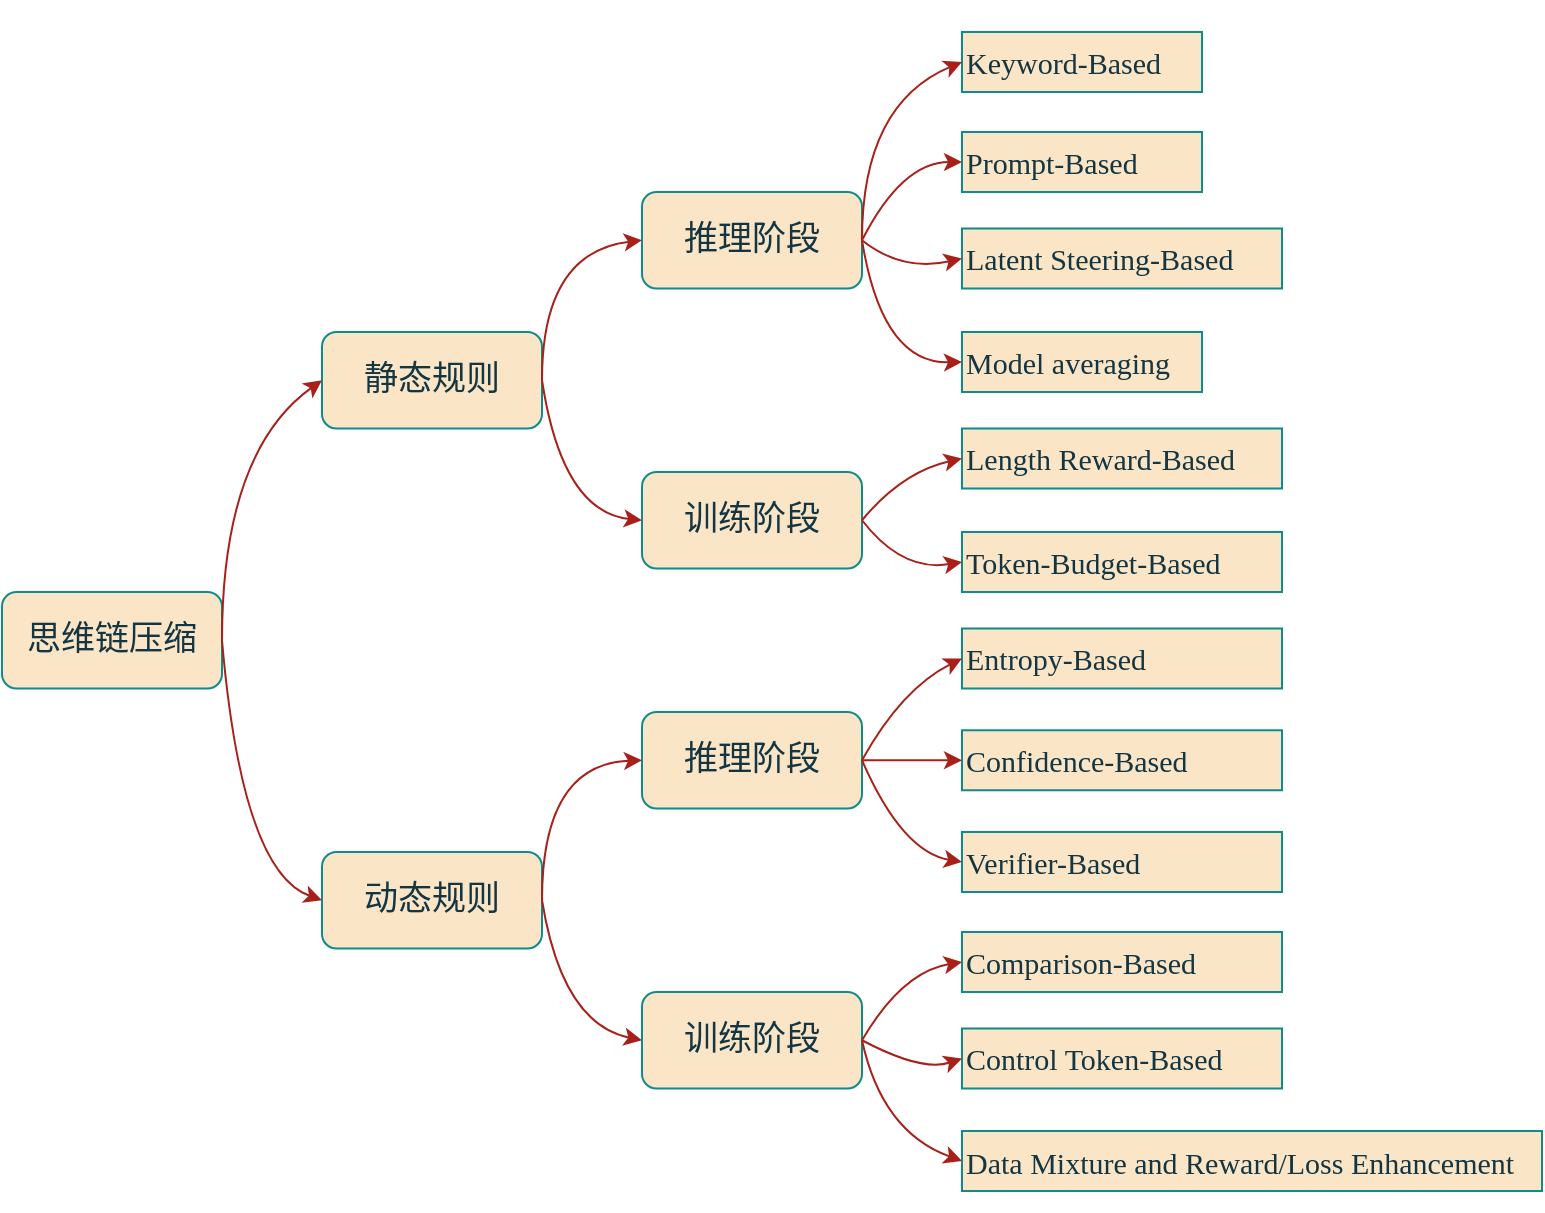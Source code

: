 <mxfile version="28.2.7">
  <diagram name="第 1 页" id="tXLQk9LSS77p4pK74QhN">
    <mxGraphModel dx="1034" dy="588" grid="1" gridSize="10" guides="1" tooltips="1" connect="1" arrows="1" fold="1" page="1" pageScale="1" pageWidth="827" pageHeight="1169" math="0" shadow="0">
      <root>
        <mxCell id="0" />
        <mxCell id="1" parent="0" />
        <mxCell id="ufLeqFj3SaRQAWVy4F6e-2" value="&lt;font style=&quot;font-size: 17px;&quot;&gt;&lt;span style=&quot;text-wrap-mode: nowrap;&quot;&gt;思维链压缩&lt;/span&gt;&lt;/font&gt;" style="rounded=1;whiteSpace=wrap;html=1;fillColor=#FAE5C7;strokeColor=#0F8B8D;fontFamily=Kaiti;labelBackgroundColor=none;fontColor=#143642;" vertex="1" parent="1">
          <mxGeometry x="80.0" y="300" width="110" height="48.25" as="geometry" />
        </mxCell>
        <mxCell id="ufLeqFj3SaRQAWVy4F6e-3" value="&lt;span style=&quot;font-size: 17px; text-wrap-mode: nowrap;&quot;&gt;静态规则&lt;/span&gt;" style="rounded=1;whiteSpace=wrap;html=1;fillColor=#FAE5C7;strokeColor=#0F8B8D;fontFamily=Kaiti;labelBackgroundColor=none;fontColor=#143642;" vertex="1" parent="1">
          <mxGeometry x="240" y="170" width="110" height="48.25" as="geometry" />
        </mxCell>
        <mxCell id="ufLeqFj3SaRQAWVy4F6e-4" value="&lt;span style=&quot;font-size: 17px; text-wrap-mode: nowrap;&quot;&gt;动态规则&lt;/span&gt;" style="rounded=1;whiteSpace=wrap;html=1;fillColor=#FAE5C7;strokeColor=#0F8B8D;fontFamily=Kaiti;labelBackgroundColor=none;fontColor=#143642;" vertex="1" parent="1">
          <mxGeometry x="240" y="430" width="110" height="48.25" as="geometry" />
        </mxCell>
        <mxCell id="ufLeqFj3SaRQAWVy4F6e-5" value="&lt;span style=&quot;font-size: 17px; text-wrap-mode: nowrap;&quot;&gt;推理阶段&lt;/span&gt;" style="rounded=1;whiteSpace=wrap;html=1;fillColor=#FAE5C7;strokeColor=#0F8B8D;fontFamily=Kaiti;labelBackgroundColor=none;fontColor=#143642;" vertex="1" parent="1">
          <mxGeometry x="400" y="100" width="110" height="48.25" as="geometry" />
        </mxCell>
        <mxCell id="ufLeqFj3SaRQAWVy4F6e-6" value="&lt;span style=&quot;font-size: 17px; text-wrap-mode: nowrap;&quot;&gt;训练阶段&lt;/span&gt;" style="rounded=1;whiteSpace=wrap;html=1;fillColor=#FAE5C7;strokeColor=#0F8B8D;fontFamily=Kaiti;labelBackgroundColor=none;fontColor=#143642;" vertex="1" parent="1">
          <mxGeometry x="400" y="240" width="110" height="48.25" as="geometry" />
        </mxCell>
        <mxCell id="ufLeqFj3SaRQAWVy4F6e-7" value="&lt;span style=&quot;font-size: 17px; text-wrap-mode: nowrap;&quot;&gt;推理阶段&lt;/span&gt;" style="rounded=1;whiteSpace=wrap;html=1;fillColor=#FAE5C7;strokeColor=#0F8B8D;fontFamily=Kaiti;labelBackgroundColor=none;fontColor=#143642;" vertex="1" parent="1">
          <mxGeometry x="400" y="360" width="110" height="48.25" as="geometry" />
        </mxCell>
        <mxCell id="ufLeqFj3SaRQAWVy4F6e-8" value="&lt;span style=&quot;font-size: 17px; text-wrap-mode: nowrap;&quot;&gt;训练阶段&lt;/span&gt;" style="rounded=1;whiteSpace=wrap;html=1;fillColor=#FAE5C7;strokeColor=#0F8B8D;fontFamily=Kaiti;labelBackgroundColor=none;fontColor=#143642;" vertex="1" parent="1">
          <mxGeometry x="400" y="500" width="110" height="48.25" as="geometry" />
        </mxCell>
        <mxCell id="ufLeqFj3SaRQAWVy4F6e-10" value="" style="curved=1;endArrow=classic;html=1;rounded=0;exitX=1;exitY=0.5;exitDx=0;exitDy=0;entryX=0;entryY=0.5;entryDx=0;entryDy=0;labelBackgroundColor=none;strokeColor=#A8201A;fontColor=default;" edge="1" parent="1" source="ufLeqFj3SaRQAWVy4F6e-2" target="ufLeqFj3SaRQAWVy4F6e-3">
          <mxGeometry width="50" height="50" relative="1" as="geometry">
            <mxPoint x="190" y="320" as="sourcePoint" />
            <mxPoint x="240" y="270" as="targetPoint" />
            <Array as="points">
              <mxPoint x="190" y="230" />
            </Array>
          </mxGeometry>
        </mxCell>
        <mxCell id="ufLeqFj3SaRQAWVy4F6e-11" value="" style="curved=1;endArrow=classic;html=1;rounded=0;exitX=1;exitY=0.5;exitDx=0;exitDy=0;entryX=0;entryY=0.5;entryDx=0;entryDy=0;labelBackgroundColor=none;strokeColor=#A8201A;fontColor=default;" edge="1" parent="1" source="ufLeqFj3SaRQAWVy4F6e-2" target="ufLeqFj3SaRQAWVy4F6e-4">
          <mxGeometry width="50" height="50" relative="1" as="geometry">
            <mxPoint x="240" y="410" as="sourcePoint" />
            <mxPoint x="290" y="280" as="targetPoint" />
            <Array as="points">
              <mxPoint x="200" y="440" />
            </Array>
          </mxGeometry>
        </mxCell>
        <mxCell id="ufLeqFj3SaRQAWVy4F6e-12" value="" style="curved=1;endArrow=classic;html=1;rounded=0;entryX=0;entryY=0.5;entryDx=0;entryDy=0;exitX=1;exitY=0.5;exitDx=0;exitDy=0;labelBackgroundColor=none;strokeColor=#A8201A;fontColor=default;" edge="1" parent="1" source="ufLeqFj3SaRQAWVy4F6e-3" target="ufLeqFj3SaRQAWVy4F6e-5">
          <mxGeometry width="50" height="50" relative="1" as="geometry">
            <mxPoint x="350" y="190" as="sourcePoint" />
            <mxPoint x="400" y="60" as="targetPoint" />
            <Array as="points">
              <mxPoint x="350" y="130" />
            </Array>
          </mxGeometry>
        </mxCell>
        <mxCell id="ufLeqFj3SaRQAWVy4F6e-13" value="" style="curved=1;endArrow=classic;html=1;rounded=0;entryX=0;entryY=0.5;entryDx=0;entryDy=0;exitX=1;exitY=0.5;exitDx=0;exitDy=0;labelBackgroundColor=none;strokeColor=#A8201A;fontColor=default;" edge="1" parent="1" source="ufLeqFj3SaRQAWVy4F6e-4" target="ufLeqFj3SaRQAWVy4F6e-7">
          <mxGeometry width="50" height="50" relative="1" as="geometry">
            <mxPoint x="350" y="450" as="sourcePoint" />
            <mxPoint x="400" y="380" as="targetPoint" />
            <Array as="points">
              <mxPoint x="350" y="386" />
            </Array>
          </mxGeometry>
        </mxCell>
        <mxCell id="ufLeqFj3SaRQAWVy4F6e-14" value="" style="curved=1;endArrow=classic;html=1;rounded=0;exitX=1;exitY=0.5;exitDx=0;exitDy=0;entryX=0;entryY=0.5;entryDx=0;entryDy=0;labelBackgroundColor=none;strokeColor=#A8201A;fontColor=default;" edge="1" parent="1" source="ufLeqFj3SaRQAWVy4F6e-3" target="ufLeqFj3SaRQAWVy4F6e-6">
          <mxGeometry width="50" height="50" relative="1" as="geometry">
            <mxPoint x="364" y="210" as="sourcePoint" />
            <mxPoint x="414" y="340" as="targetPoint" />
            <Array as="points">
              <mxPoint x="360" y="260" />
            </Array>
          </mxGeometry>
        </mxCell>
        <mxCell id="ufLeqFj3SaRQAWVy4F6e-15" value="" style="curved=1;endArrow=classic;html=1;rounded=0;exitX=1;exitY=0.5;exitDx=0;exitDy=0;entryX=0;entryY=0.5;entryDx=0;entryDy=0;labelBackgroundColor=none;strokeColor=#A8201A;fontColor=default;" edge="1" parent="1" source="ufLeqFj3SaRQAWVy4F6e-4" target="ufLeqFj3SaRQAWVy4F6e-8">
          <mxGeometry width="50" height="50" relative="1" as="geometry">
            <mxPoint x="350" y="450" as="sourcePoint" />
            <mxPoint x="400" y="520" as="targetPoint" />
            <Array as="points">
              <mxPoint x="360" y="516" />
            </Array>
          </mxGeometry>
        </mxCell>
        <mxCell id="ufLeqFj3SaRQAWVy4F6e-19" value="&lt;h4 style=&quot;font-size: 16px;&quot;&gt;&lt;span style=&quot;font-family: 楷体; font-weight: normal;&quot;&gt;&lt;font style=&quot;font-size: 15px;&quot; face=&quot;Times New Roman&quot;&gt;Keyword-Based&lt;/font&gt;&lt;/span&gt;&lt;/h4&gt;" style="text;html=1;whiteSpace=wrap;strokeColor=#0F8B8D;fillColor=#FAE5C7;align=left;verticalAlign=middle;rounded=0;labelBackgroundColor=none;fontColor=#143642;" vertex="1" parent="1">
          <mxGeometry x="560" y="20" width="120" height="30" as="geometry" />
        </mxCell>
        <mxCell id="ufLeqFj3SaRQAWVy4F6e-22" value="&lt;h4 style=&quot;&quot;&gt;&lt;font face=&quot;Times New Roman&quot;&gt;&lt;span style=&quot;font-size: 15px; font-weight: 400;&quot;&gt;Prompt-Based&lt;/span&gt;&lt;/font&gt;&lt;/h4&gt;" style="text;html=1;whiteSpace=wrap;strokeColor=#0F8B8D;fillColor=#FAE5C7;align=left;verticalAlign=middle;rounded=0;labelBackgroundColor=none;fontColor=#143642;" vertex="1" parent="1">
          <mxGeometry x="560" y="70" width="120" height="30" as="geometry" />
        </mxCell>
        <mxCell id="ufLeqFj3SaRQAWVy4F6e-24" value="&lt;h4 style=&quot;&quot;&gt;&lt;font face=&quot;Times New Roman&quot;&gt;&lt;span style=&quot;font-size: 15px; font-weight: 400;&quot;&gt;Latent Steering-Based&lt;/span&gt;&lt;/font&gt;&lt;/h4&gt;" style="text;html=1;whiteSpace=wrap;strokeColor=#0F8B8D;fillColor=#FAE5C7;align=left;verticalAlign=middle;rounded=0;labelBackgroundColor=none;fontColor=#143642;" vertex="1" parent="1">
          <mxGeometry x="560" y="118.25" width="160" height="30" as="geometry" />
        </mxCell>
        <mxCell id="ufLeqFj3SaRQAWVy4F6e-25" value="&lt;h4 style=&quot;&quot;&gt;&lt;font face=&quot;Times New Roman&quot;&gt;&lt;span style=&quot;font-size: 15px; font-weight: 400;&quot;&gt;Model averaging&lt;/span&gt;&lt;/font&gt;&lt;/h4&gt;" style="text;html=1;whiteSpace=wrap;strokeColor=#0F8B8D;fillColor=#FAE5C7;align=left;verticalAlign=middle;rounded=0;labelBackgroundColor=none;fontColor=#143642;" vertex="1" parent="1">
          <mxGeometry x="560" y="170" width="120" height="30" as="geometry" />
        </mxCell>
        <mxCell id="ufLeqFj3SaRQAWVy4F6e-26" value="&lt;h4 style=&quot;&quot;&gt;&lt;font face=&quot;Times New Roman&quot;&gt;&lt;span style=&quot;font-size: 15px; font-weight: 400;&quot;&gt;Length Reward-Based&lt;/span&gt;&lt;/font&gt;&lt;/h4&gt;" style="text;html=1;whiteSpace=wrap;strokeColor=#0F8B8D;fillColor=#FAE5C7;align=left;verticalAlign=middle;rounded=0;labelBackgroundColor=none;fontColor=#143642;" vertex="1" parent="1">
          <mxGeometry x="560" y="218.25" width="160" height="30" as="geometry" />
        </mxCell>
        <mxCell id="ufLeqFj3SaRQAWVy4F6e-27" value="&lt;h4 style=&quot;&quot;&gt;&lt;font face=&quot;Times New Roman&quot;&gt;&lt;span style=&quot;font-size: 15px; font-weight: 400;&quot;&gt;Token-Budget-Based&lt;/span&gt;&lt;/font&gt;&lt;/h4&gt;" style="text;html=1;whiteSpace=wrap;strokeColor=#0F8B8D;fillColor=#FAE5C7;align=left;verticalAlign=middle;rounded=0;labelBackgroundColor=none;fontColor=#143642;" vertex="1" parent="1">
          <mxGeometry x="560" y="270" width="160" height="30" as="geometry" />
        </mxCell>
        <mxCell id="ufLeqFj3SaRQAWVy4F6e-28" value="&lt;h4 style=&quot;&quot;&gt;&lt;font face=&quot;Times New Roman&quot;&gt;&lt;span style=&quot;font-size: 15px; font-weight: 400;&quot;&gt;Entropy-Based&lt;/span&gt;&lt;/font&gt;&lt;/h4&gt;" style="text;html=1;whiteSpace=wrap;strokeColor=#0F8B8D;fillColor=#FAE5C7;align=left;verticalAlign=middle;rounded=0;labelBackgroundColor=none;fontColor=#143642;" vertex="1" parent="1">
          <mxGeometry x="560" y="318.25" width="160" height="30" as="geometry" />
        </mxCell>
        <mxCell id="ufLeqFj3SaRQAWVy4F6e-29" value="&lt;h4 style=&quot;&quot;&gt;&lt;font face=&quot;Times New Roman&quot;&gt;&lt;span style=&quot;font-size: 15px; font-weight: 400;&quot;&gt;Confidence-Based&lt;/span&gt;&lt;/font&gt;&lt;/h4&gt;" style="text;html=1;whiteSpace=wrap;strokeColor=#0F8B8D;fillColor=#FAE5C7;align=left;verticalAlign=middle;rounded=0;labelBackgroundColor=none;fontColor=#143642;" vertex="1" parent="1">
          <mxGeometry x="560" y="369.13" width="160" height="30" as="geometry" />
        </mxCell>
        <mxCell id="ufLeqFj3SaRQAWVy4F6e-30" value="&lt;h4 style=&quot;&quot;&gt;&lt;font face=&quot;Times New Roman&quot;&gt;&lt;span style=&quot;font-size: 15px; font-weight: 400;&quot;&gt;Verifier-Based&lt;/span&gt;&lt;/font&gt;&lt;/h4&gt;" style="text;html=1;whiteSpace=wrap;strokeColor=#0F8B8D;fillColor=#FAE5C7;align=left;verticalAlign=middle;rounded=0;labelBackgroundColor=none;fontColor=#143642;" vertex="1" parent="1">
          <mxGeometry x="560" y="420" width="160" height="30" as="geometry" />
        </mxCell>
        <mxCell id="ufLeqFj3SaRQAWVy4F6e-31" value="&lt;h4 style=&quot;&quot;&gt;&lt;font face=&quot;Times New Roman&quot;&gt;&lt;span style=&quot;font-size: 15px; font-weight: 400;&quot;&gt;Comparison-Based&lt;/span&gt;&lt;/font&gt;&lt;/h4&gt;" style="text;html=1;whiteSpace=wrap;strokeColor=#0F8B8D;fillColor=#FAE5C7;align=left;verticalAlign=middle;rounded=0;labelBackgroundColor=none;fontColor=#143642;" vertex="1" parent="1">
          <mxGeometry x="560" y="470" width="160" height="30" as="geometry" />
        </mxCell>
        <mxCell id="ufLeqFj3SaRQAWVy4F6e-32" value="&lt;h4 style=&quot;&quot;&gt;&lt;font face=&quot;Times New Roman&quot;&gt;&lt;span style=&quot;font-size: 15px; font-weight: 400;&quot;&gt;Control Token-Based&lt;/span&gt;&lt;/font&gt;&lt;/h4&gt;" style="text;html=1;whiteSpace=wrap;strokeColor=#0F8B8D;fillColor=#FAE5C7;align=left;verticalAlign=middle;rounded=0;labelBackgroundColor=none;fontColor=#143642;" vertex="1" parent="1">
          <mxGeometry x="560" y="518.25" width="160" height="30" as="geometry" />
        </mxCell>
        <mxCell id="ufLeqFj3SaRQAWVy4F6e-33" value="&lt;h4 style=&quot;&quot;&gt;&lt;font face=&quot;Times New Roman&quot;&gt;&lt;span style=&quot;font-size: 15px; font-weight: 400;&quot;&gt;Data Mixture and Reward/Loss Enhancement&lt;/span&gt;&lt;/font&gt;&lt;/h4&gt;" style="text;html=1;whiteSpace=wrap;strokeColor=#0F8B8D;fillColor=#FAE5C7;align=left;verticalAlign=middle;rounded=0;labelBackgroundColor=none;fontColor=#143642;" vertex="1" parent="1">
          <mxGeometry x="560" y="569.5" width="290" height="30" as="geometry" />
        </mxCell>
        <mxCell id="ufLeqFj3SaRQAWVy4F6e-35" value="" style="curved=1;endArrow=classic;html=1;rounded=0;entryX=0;entryY=0.5;entryDx=0;entryDy=0;exitX=1;exitY=0.5;exitDx=0;exitDy=0;labelBackgroundColor=none;strokeColor=#A8201A;fontColor=default;" edge="1" parent="1" source="ufLeqFj3SaRQAWVy4F6e-5" target="ufLeqFj3SaRQAWVy4F6e-19">
          <mxGeometry width="50" height="50" relative="1" as="geometry">
            <mxPoint x="510" y="120" as="sourcePoint" />
            <mxPoint x="560" y="50" as="targetPoint" />
            <Array as="points">
              <mxPoint x="510" y="56" />
            </Array>
          </mxGeometry>
        </mxCell>
        <mxCell id="ufLeqFj3SaRQAWVy4F6e-36" value="" style="curved=1;endArrow=classic;html=1;rounded=0;entryX=0;entryY=0.5;entryDx=0;entryDy=0;exitX=1;exitY=0.5;exitDx=0;exitDy=0;labelBackgroundColor=none;strokeColor=#A8201A;fontColor=default;" edge="1" parent="1" source="ufLeqFj3SaRQAWVy4F6e-5" target="ufLeqFj3SaRQAWVy4F6e-22">
          <mxGeometry width="50" height="50" relative="1" as="geometry">
            <mxPoint x="530" y="130" as="sourcePoint" />
            <mxPoint x="580" y="60" as="targetPoint" />
            <Array as="points">
              <mxPoint x="530" y="85" />
            </Array>
          </mxGeometry>
        </mxCell>
        <mxCell id="ufLeqFj3SaRQAWVy4F6e-37" value="" style="curved=1;endArrow=classic;html=1;rounded=0;exitX=1;exitY=0.5;exitDx=0;exitDy=0;entryX=0;entryY=0.5;entryDx=0;entryDy=0;labelBackgroundColor=none;strokeColor=#A8201A;fontColor=default;" edge="1" parent="1" source="ufLeqFj3SaRQAWVy4F6e-5" target="ufLeqFj3SaRQAWVy4F6e-25">
          <mxGeometry width="50" height="50" relative="1" as="geometry">
            <mxPoint x="510" y="120" as="sourcePoint" />
            <mxPoint x="560" y="190" as="targetPoint" />
            <Array as="points">
              <mxPoint x="520" y="186" />
            </Array>
          </mxGeometry>
        </mxCell>
        <mxCell id="ufLeqFj3SaRQAWVy4F6e-38" value="" style="curved=1;endArrow=classic;html=1;rounded=0;exitX=1;exitY=0.5;exitDx=0;exitDy=0;entryX=0;entryY=0.5;entryDx=0;entryDy=0;labelBackgroundColor=none;strokeColor=#A8201A;fontColor=default;" edge="1" parent="1" source="ufLeqFj3SaRQAWVy4F6e-5" target="ufLeqFj3SaRQAWVy4F6e-24">
          <mxGeometry width="50" height="50" relative="1" as="geometry">
            <mxPoint x="510" y="130" as="sourcePoint" />
            <mxPoint x="560" y="191" as="targetPoint" />
            <Array as="points">
              <mxPoint x="530" y="140" />
            </Array>
          </mxGeometry>
        </mxCell>
        <mxCell id="ufLeqFj3SaRQAWVy4F6e-39" value="" style="curved=1;endArrow=classic;html=1;rounded=0;entryX=0;entryY=0.5;entryDx=0;entryDy=0;exitX=1;exitY=0.5;exitDx=0;exitDy=0;labelBackgroundColor=none;strokeColor=#A8201A;fontColor=default;" edge="1" parent="1" source="ufLeqFj3SaRQAWVy4F6e-6" target="ufLeqFj3SaRQAWVy4F6e-26">
          <mxGeometry width="50" height="50" relative="1" as="geometry">
            <mxPoint x="510" y="257.25" as="sourcePoint" />
            <mxPoint x="560" y="218.25" as="targetPoint" />
            <Array as="points">
              <mxPoint x="530" y="240" />
            </Array>
          </mxGeometry>
        </mxCell>
        <mxCell id="ufLeqFj3SaRQAWVy4F6e-40" value="" style="curved=1;endArrow=classic;html=1;rounded=0;exitX=1;exitY=0.5;exitDx=0;exitDy=0;entryX=0;entryY=0.5;entryDx=0;entryDy=0;labelBackgroundColor=none;strokeColor=#A8201A;fontColor=default;" edge="1" parent="1" source="ufLeqFj3SaRQAWVy4F6e-6" target="ufLeqFj3SaRQAWVy4F6e-27">
          <mxGeometry width="50" height="50" relative="1" as="geometry">
            <mxPoint x="510" y="270" as="sourcePoint" />
            <mxPoint x="560" y="279" as="targetPoint" />
            <Array as="points">
              <mxPoint x="530" y="290" />
            </Array>
          </mxGeometry>
        </mxCell>
        <mxCell id="ufLeqFj3SaRQAWVy4F6e-42" value="" style="curved=1;endArrow=classic;html=1;rounded=0;entryX=0;entryY=0.5;entryDx=0;entryDy=0;exitX=1;exitY=0.5;exitDx=0;exitDy=0;labelBackgroundColor=none;strokeColor=#A8201A;fontColor=default;" edge="1" parent="1" source="ufLeqFj3SaRQAWVy4F6e-7" target="ufLeqFj3SaRQAWVy4F6e-28">
          <mxGeometry width="50" height="50" relative="1" as="geometry">
            <mxPoint x="510" y="387.25" as="sourcePoint" />
            <mxPoint x="560" y="348.25" as="targetPoint" />
            <Array as="points">
              <mxPoint x="530" y="348.25" />
            </Array>
          </mxGeometry>
        </mxCell>
        <mxCell id="ufLeqFj3SaRQAWVy4F6e-43" value="" style="curved=1;endArrow=classic;html=1;rounded=0;entryX=0;entryY=0.5;entryDx=0;entryDy=0;exitX=1;exitY=0.5;exitDx=0;exitDy=0;labelBackgroundColor=none;strokeColor=#A8201A;fontColor=default;" edge="1" parent="1" source="ufLeqFj3SaRQAWVy4F6e-7" target="ufLeqFj3SaRQAWVy4F6e-29">
          <mxGeometry width="50" height="50" relative="1" as="geometry">
            <mxPoint x="510" y="381" as="sourcePoint" />
            <mxPoint x="560" y="350" as="targetPoint" />
          </mxGeometry>
        </mxCell>
        <mxCell id="ufLeqFj3SaRQAWVy4F6e-45" value="" style="curved=1;endArrow=classic;html=1;rounded=0;exitX=1;exitY=0.5;exitDx=0;exitDy=0;entryX=0;entryY=0.5;entryDx=0;entryDy=0;labelBackgroundColor=none;strokeColor=#A8201A;fontColor=default;" edge="1" parent="1" source="ufLeqFj3SaRQAWVy4F6e-7" target="ufLeqFj3SaRQAWVy4F6e-30">
          <mxGeometry width="50" height="50" relative="1" as="geometry">
            <mxPoint x="520" y="390" as="sourcePoint" />
            <mxPoint x="530" y="460" as="targetPoint" />
            <Array as="points">
              <mxPoint x="530" y="430" />
            </Array>
          </mxGeometry>
        </mxCell>
        <mxCell id="ufLeqFj3SaRQAWVy4F6e-46" value="" style="curved=1;endArrow=classic;html=1;rounded=0;entryX=0;entryY=0.5;entryDx=0;entryDy=0;exitX=1;exitY=0.5;exitDx=0;exitDy=0;labelBackgroundColor=none;strokeColor=#A8201A;fontColor=default;" edge="1" parent="1" source="ufLeqFj3SaRQAWVy4F6e-8" target="ufLeqFj3SaRQAWVy4F6e-31">
          <mxGeometry width="50" height="50" relative="1" as="geometry">
            <mxPoint x="510" y="521" as="sourcePoint" />
            <mxPoint x="560" y="470" as="targetPoint" />
            <Array as="points">
              <mxPoint x="530" y="490" />
            </Array>
          </mxGeometry>
        </mxCell>
        <mxCell id="ufLeqFj3SaRQAWVy4F6e-47" value="" style="curved=1;endArrow=classic;html=1;rounded=0;entryX=0;entryY=0.5;entryDx=0;entryDy=0;exitX=1;exitY=0.5;exitDx=0;exitDy=0;labelBackgroundColor=none;strokeColor=#A8201A;fontColor=default;" edge="1" parent="1" source="ufLeqFj3SaRQAWVy4F6e-8" target="ufLeqFj3SaRQAWVy4F6e-32">
          <mxGeometry width="50" height="50" relative="1" as="geometry">
            <mxPoint x="510" y="523.63" as="sourcePoint" />
            <mxPoint x="560" y="523.63" as="targetPoint" />
            <Array as="points">
              <mxPoint x="540" y="540" />
            </Array>
          </mxGeometry>
        </mxCell>
        <mxCell id="ufLeqFj3SaRQAWVy4F6e-48" value="" style="curved=1;endArrow=classic;html=1;rounded=0;exitX=1;exitY=0.5;exitDx=0;exitDy=0;entryX=0;entryY=0.5;entryDx=0;entryDy=0;labelBackgroundColor=none;strokeColor=#A8201A;fontColor=default;" edge="1" parent="1" source="ufLeqFj3SaRQAWVy4F6e-8" target="ufLeqFj3SaRQAWVy4F6e-33">
          <mxGeometry width="50" height="50" relative="1" as="geometry">
            <mxPoint x="520" y="420" as="sourcePoint" />
            <mxPoint x="570" y="471" as="targetPoint" />
            <Array as="points">
              <mxPoint x="520" y="570" />
            </Array>
          </mxGeometry>
        </mxCell>
      </root>
    </mxGraphModel>
  </diagram>
</mxfile>

